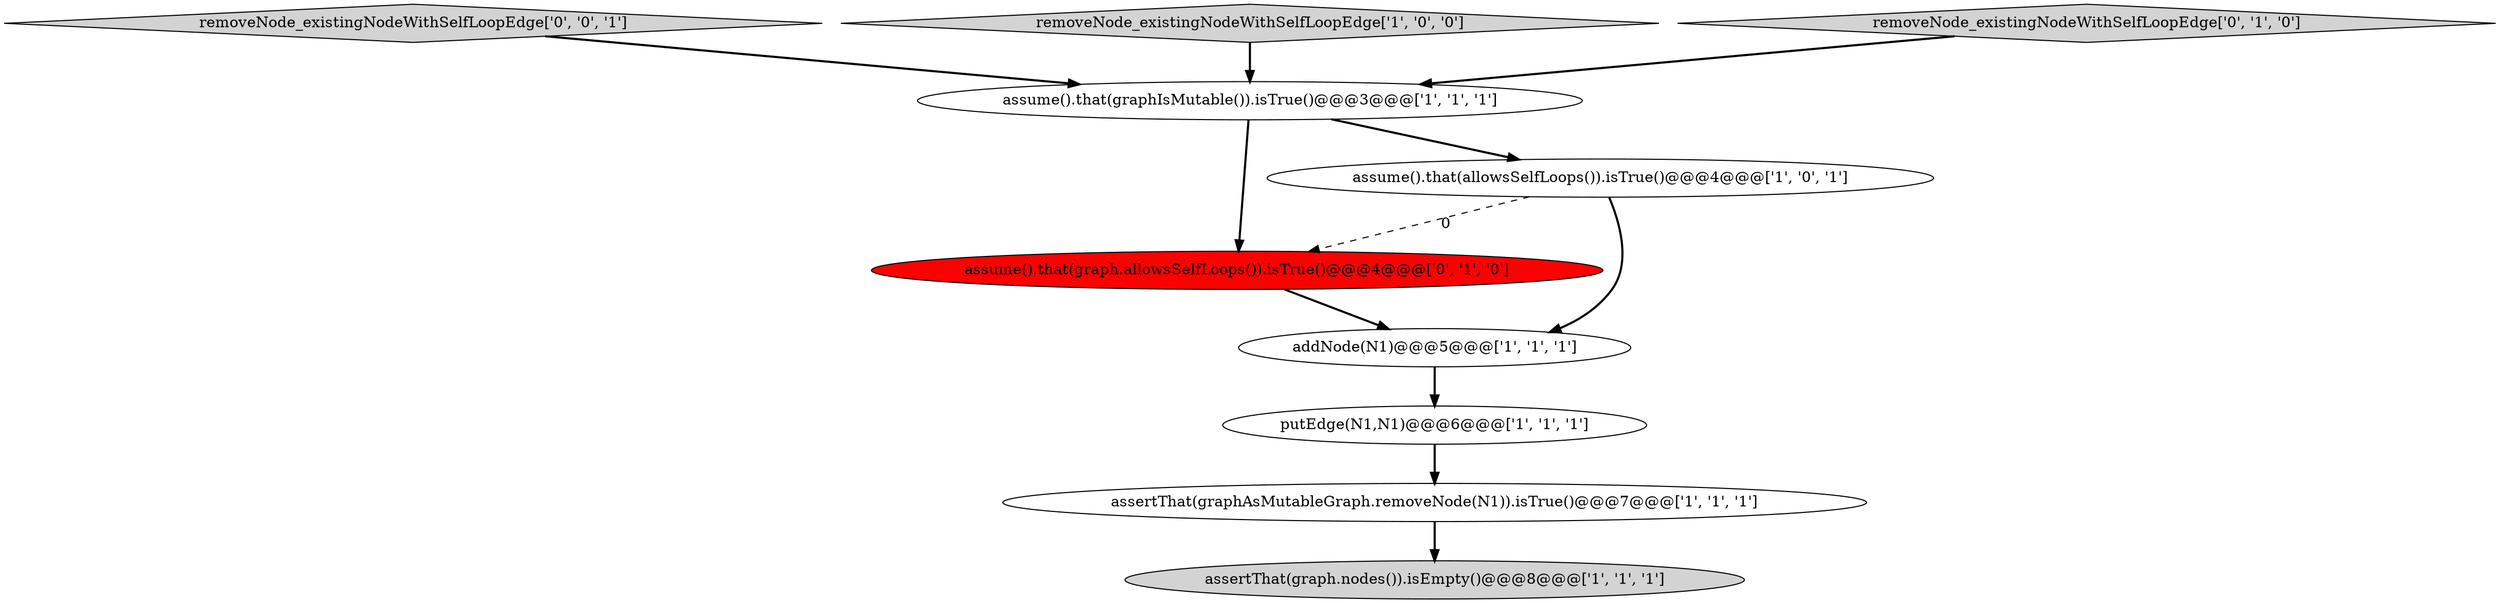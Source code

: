 digraph {
9 [style = filled, label = "removeNode_existingNodeWithSelfLoopEdge['0', '0', '1']", fillcolor = lightgray, shape = diamond image = "AAA0AAABBB3BBB"];
2 [style = filled, label = "assertThat(graph.nodes()).isEmpty()@@@8@@@['1', '1', '1']", fillcolor = lightgray, shape = ellipse image = "AAA0AAABBB1BBB"];
6 [style = filled, label = "removeNode_existingNodeWithSelfLoopEdge['1', '0', '0']", fillcolor = lightgray, shape = diamond image = "AAA0AAABBB1BBB"];
3 [style = filled, label = "putEdge(N1,N1)@@@6@@@['1', '1', '1']", fillcolor = white, shape = ellipse image = "AAA0AAABBB1BBB"];
5 [style = filled, label = "assertThat(graphAsMutableGraph.removeNode(N1)).isTrue()@@@7@@@['1', '1', '1']", fillcolor = white, shape = ellipse image = "AAA0AAABBB1BBB"];
1 [style = filled, label = "assume().that(graphIsMutable()).isTrue()@@@3@@@['1', '1', '1']", fillcolor = white, shape = ellipse image = "AAA0AAABBB1BBB"];
7 [style = filled, label = "assume().that(graph.allowsSelfLoops()).isTrue()@@@4@@@['0', '1', '0']", fillcolor = red, shape = ellipse image = "AAA1AAABBB2BBB"];
0 [style = filled, label = "addNode(N1)@@@5@@@['1', '1', '1']", fillcolor = white, shape = ellipse image = "AAA0AAABBB1BBB"];
8 [style = filled, label = "removeNode_existingNodeWithSelfLoopEdge['0', '1', '0']", fillcolor = lightgray, shape = diamond image = "AAA0AAABBB2BBB"];
4 [style = filled, label = "assume().that(allowsSelfLoops()).isTrue()@@@4@@@['1', '0', '1']", fillcolor = white, shape = ellipse image = "AAA0AAABBB1BBB"];
0->3 [style = bold, label=""];
8->1 [style = bold, label=""];
6->1 [style = bold, label=""];
5->2 [style = bold, label=""];
1->4 [style = bold, label=""];
3->5 [style = bold, label=""];
7->0 [style = bold, label=""];
9->1 [style = bold, label=""];
4->7 [style = dashed, label="0"];
1->7 [style = bold, label=""];
4->0 [style = bold, label=""];
}
